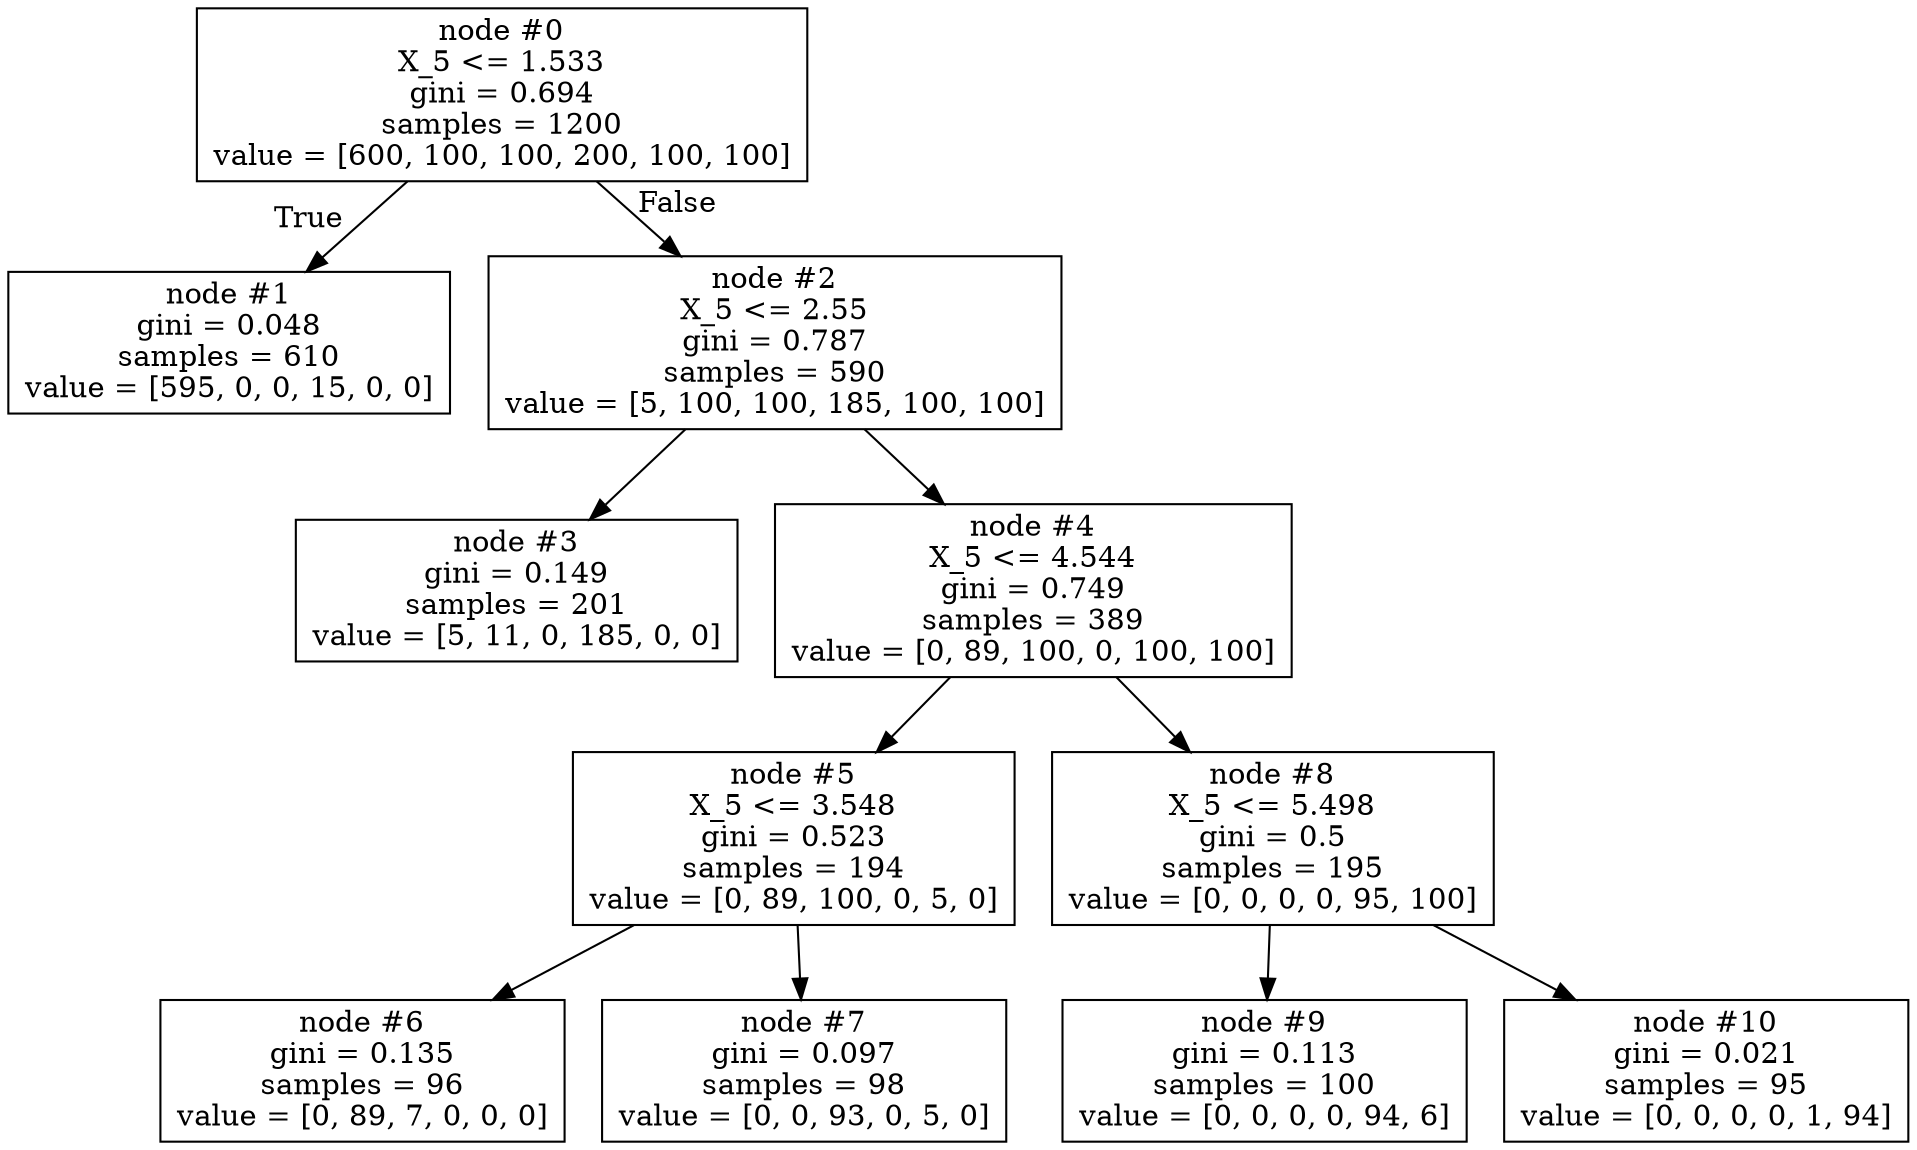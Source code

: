 digraph Tree {
node [shape=box] ;
0 [label="node #0\nX_5 <= 1.533\ngini = 0.694\nsamples = 1200\nvalue = [600, 100, 100, 200, 100, 100]"] ;
1 [label="node #1\ngini = 0.048\nsamples = 610\nvalue = [595, 0, 0, 15, 0, 0]"] ;
0 -> 1 [labeldistance=2.5, labelangle=45, headlabel="True"] ;
2 [label="node #2\nX_5 <= 2.55\ngini = 0.787\nsamples = 590\nvalue = [5, 100, 100, 185, 100, 100]"] ;
0 -> 2 [labeldistance=2.5, labelangle=-45, headlabel="False"] ;
3 [label="node #3\ngini = 0.149\nsamples = 201\nvalue = [5, 11, 0, 185, 0, 0]"] ;
2 -> 3 ;
4 [label="node #4\nX_5 <= 4.544\ngini = 0.749\nsamples = 389\nvalue = [0, 89, 100, 0, 100, 100]"] ;
2 -> 4 ;
5 [label="node #5\nX_5 <= 3.548\ngini = 0.523\nsamples = 194\nvalue = [0, 89, 100, 0, 5, 0]"] ;
4 -> 5 ;
6 [label="node #6\ngini = 0.135\nsamples = 96\nvalue = [0, 89, 7, 0, 0, 0]"] ;
5 -> 6 ;
7 [label="node #7\ngini = 0.097\nsamples = 98\nvalue = [0, 0, 93, 0, 5, 0]"] ;
5 -> 7 ;
8 [label="node #8\nX_5 <= 5.498\ngini = 0.5\nsamples = 195\nvalue = [0, 0, 0, 0, 95, 100]"] ;
4 -> 8 ;
9 [label="node #9\ngini = 0.113\nsamples = 100\nvalue = [0, 0, 0, 0, 94, 6]"] ;
8 -> 9 ;
10 [label="node #10\ngini = 0.021\nsamples = 95\nvalue = [0, 0, 0, 0, 1, 94]"] ;
8 -> 10 ;
}